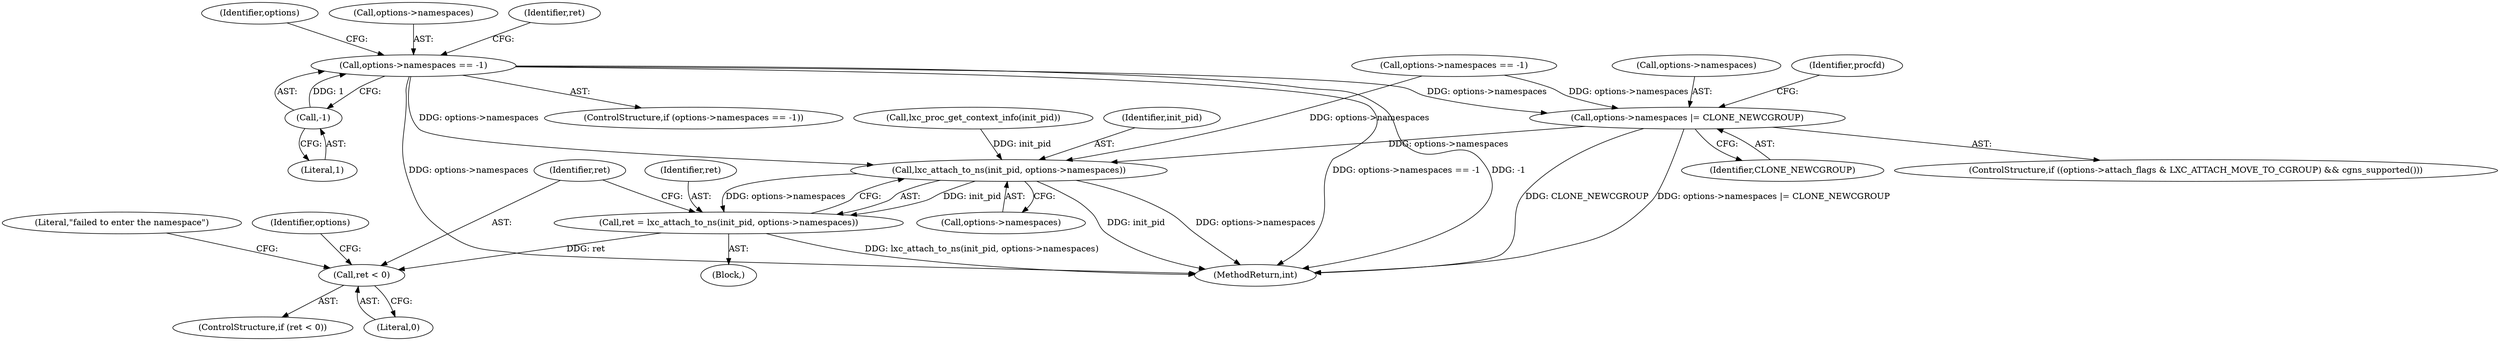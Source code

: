 digraph "0_lxc_81f466d05f2a89cb4f122ef7f593ff3f279b165c_1@pointer" {
"1000248" [label="(Call,options->namespaces == -1)"];
"1000252" [label="(Call,-1)"];
"1000568" [label="(Call,options->namespaces |= CLONE_NEWCGROUP)"];
"1000597" [label="(Call,lxc_attach_to_ns(init_pid, options->namespaces))"];
"1000595" [label="(Call,ret = lxc_attach_to_ns(init_pid, options->namespaces))"];
"1000603" [label="(Call,ret < 0)"];
"1000572" [label="(Identifier,CLONE_NEWCGROUP)"];
"1000597" [label="(Call,lxc_attach_to_ns(init_pid, options->namespaces))"];
"1000247" [label="(ControlStructure,if (options->namespaces == -1))"];
"1000595" [label="(Call,ret = lxc_attach_to_ns(init_pid, options->namespaces))"];
"1000257" [label="(Identifier,options)"];
"1000602" [label="(ControlStructure,if (ret < 0))"];
"1000252" [label="(Call,-1)"];
"1000603" [label="(Call,ret < 0)"];
"1000249" [label="(Call,options->namespaces)"];
"1000604" [label="(Identifier,ret)"];
"1000248" [label="(Call,options->namespaces == -1)"];
"1000171" [label="(Call,lxc_proc_get_context_info(init_pid))"];
"1000695" [label="(MethodReturn,int)"];
"1000574" [label="(Identifier,procfd)"];
"1000596" [label="(Identifier,ret)"];
"1000608" [label="(Literal,\"failed to enter the namespace\")"];
"1000560" [label="(ControlStructure,if ((options->attach_flags & LXC_ATTACH_MOVE_TO_CGROUP) && cgns_supported()))"];
"1000253" [label="(Literal,1)"];
"1000619" [label="(Identifier,options)"];
"1000263" [label="(Call,options->namespaces == -1)"];
"1000134" [label="(Block,)"];
"1000280" [label="(Identifier,ret)"];
"1000598" [label="(Identifier,init_pid)"];
"1000599" [label="(Call,options->namespaces)"];
"1000605" [label="(Literal,0)"];
"1000569" [label="(Call,options->namespaces)"];
"1000568" [label="(Call,options->namespaces |= CLONE_NEWCGROUP)"];
"1000248" -> "1000247"  [label="AST: "];
"1000248" -> "1000252"  [label="CFG: "];
"1000249" -> "1000248"  [label="AST: "];
"1000252" -> "1000248"  [label="AST: "];
"1000257" -> "1000248"  [label="CFG: "];
"1000280" -> "1000248"  [label="CFG: "];
"1000248" -> "1000695"  [label="DDG: options->namespaces == -1"];
"1000248" -> "1000695"  [label="DDG: -1"];
"1000248" -> "1000695"  [label="DDG: options->namespaces"];
"1000252" -> "1000248"  [label="DDG: 1"];
"1000248" -> "1000568"  [label="DDG: options->namespaces"];
"1000248" -> "1000597"  [label="DDG: options->namespaces"];
"1000252" -> "1000253"  [label="CFG: "];
"1000253" -> "1000252"  [label="AST: "];
"1000568" -> "1000560"  [label="AST: "];
"1000568" -> "1000572"  [label="CFG: "];
"1000569" -> "1000568"  [label="AST: "];
"1000572" -> "1000568"  [label="AST: "];
"1000574" -> "1000568"  [label="CFG: "];
"1000568" -> "1000695"  [label="DDG: options->namespaces |= CLONE_NEWCGROUP"];
"1000568" -> "1000695"  [label="DDG: CLONE_NEWCGROUP"];
"1000263" -> "1000568"  [label="DDG: options->namespaces"];
"1000568" -> "1000597"  [label="DDG: options->namespaces"];
"1000597" -> "1000595"  [label="AST: "];
"1000597" -> "1000599"  [label="CFG: "];
"1000598" -> "1000597"  [label="AST: "];
"1000599" -> "1000597"  [label="AST: "];
"1000595" -> "1000597"  [label="CFG: "];
"1000597" -> "1000695"  [label="DDG: options->namespaces"];
"1000597" -> "1000695"  [label="DDG: init_pid"];
"1000597" -> "1000595"  [label="DDG: init_pid"];
"1000597" -> "1000595"  [label="DDG: options->namespaces"];
"1000171" -> "1000597"  [label="DDG: init_pid"];
"1000263" -> "1000597"  [label="DDG: options->namespaces"];
"1000595" -> "1000134"  [label="AST: "];
"1000596" -> "1000595"  [label="AST: "];
"1000604" -> "1000595"  [label="CFG: "];
"1000595" -> "1000695"  [label="DDG: lxc_attach_to_ns(init_pid, options->namespaces)"];
"1000595" -> "1000603"  [label="DDG: ret"];
"1000603" -> "1000602"  [label="AST: "];
"1000603" -> "1000605"  [label="CFG: "];
"1000604" -> "1000603"  [label="AST: "];
"1000605" -> "1000603"  [label="AST: "];
"1000608" -> "1000603"  [label="CFG: "];
"1000619" -> "1000603"  [label="CFG: "];
}
